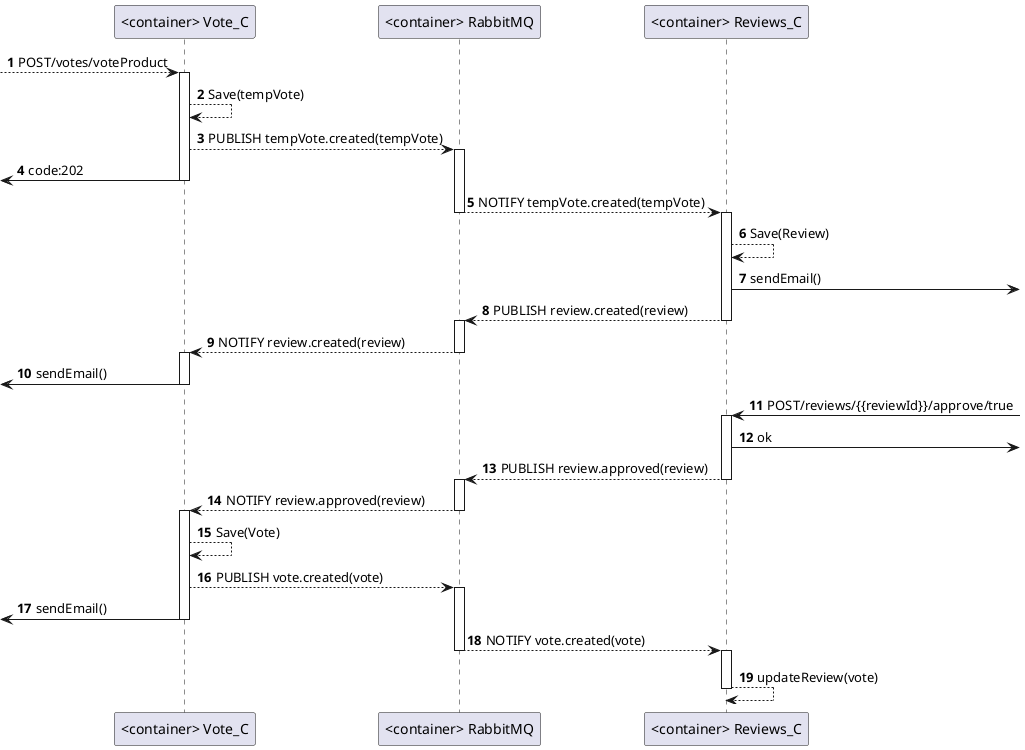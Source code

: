 @startuml
'https://plantuml.com/sequence-diagram


autonumber

participant "<container> Vote_C" as vc
participant "<container> RabbitMQ" as amqp
participant "<container> Reviews_C" as rc

[--> vc: POST/votes/voteProduct
activate vc
vc --> vc: Save(tempVote)
vc --> amqp: PUBLISH tempVote.created(tempVote)
activate amqp
[<- vc: code:202
deactivate vc
amqp --> rc: NOTIFY tempVote.created(tempVote)
deactivate amqp
activate rc
rc --> rc: Save(Review)
rc ->]: sendEmail()
rc --> amqp: PUBLISH review.created(review)
deactivate rc
activate amqp
amqp --> vc: NOTIFY review.created(review)
deactivate amqp
activate vc
[<- vc: sendEmail()
deactivate vc
rc <-: POST/reviews/{{reviewId}}/approve/true
activate rc
rc ->]: ok
rc --> amqp: PUBLISH review.approved(review)
deactivate rc
activate amqp
amqp --> vc: NOTIFY review.approved(review)
deactivate amqp
activate vc
vc --> vc: Save(Vote)
vc --> amqp: PUBLISH vote.created(vote)
activate amqp
[<- vc: sendEmail()
deactivate vc
amqp --> rc: NOTIFY vote.created(vote)
deactivate amqp
activate rc
rc --> rc: updateReview(vote)
deactivate rc

@enduml
